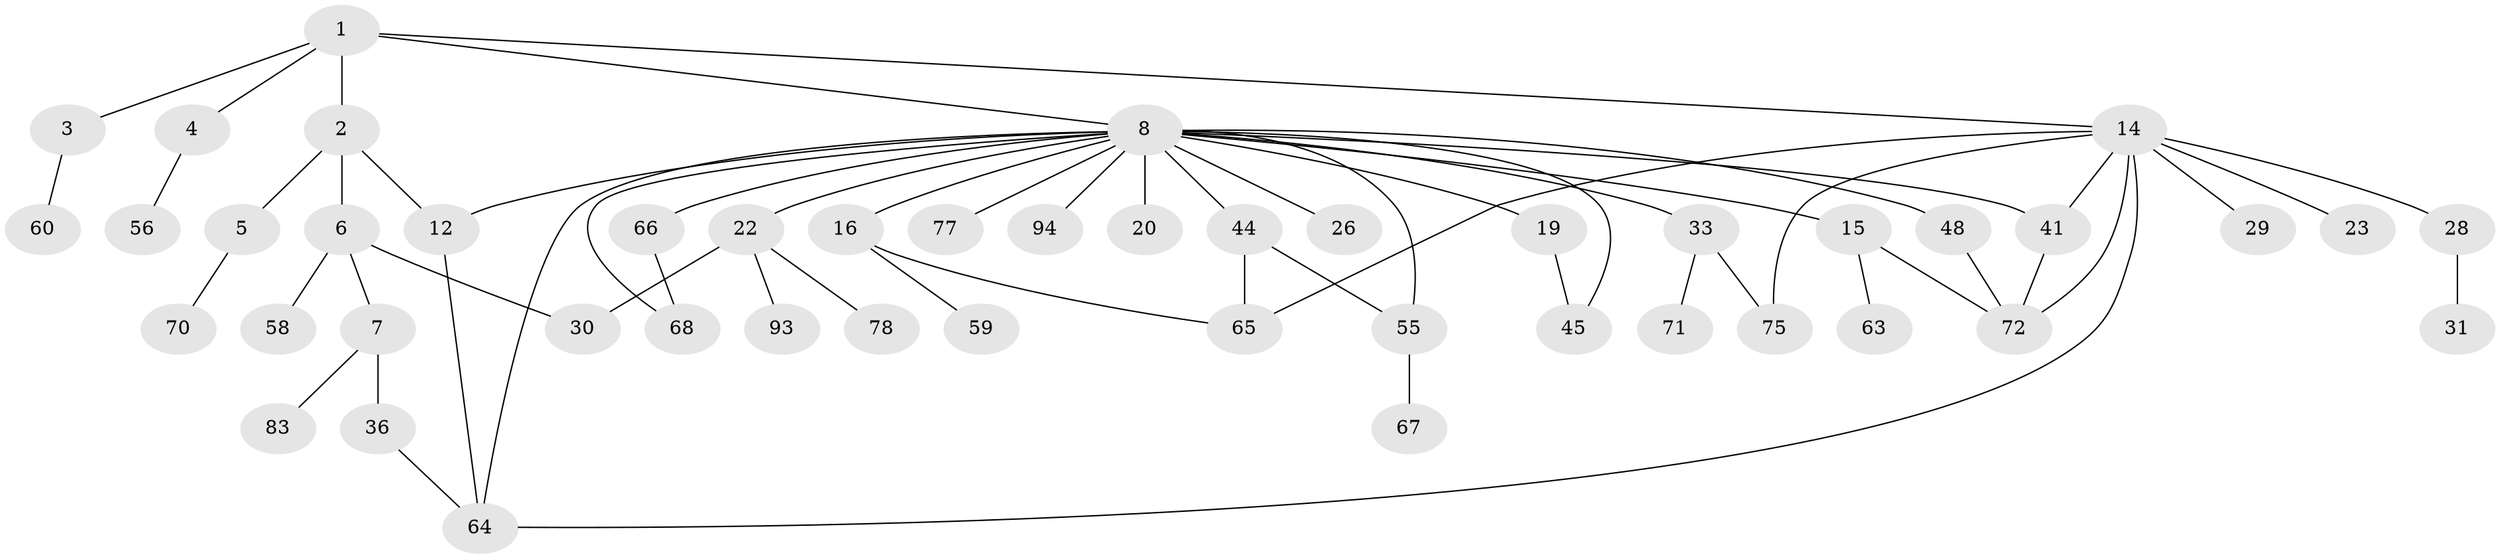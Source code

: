 // original degree distribution, {5: 0.031578947368421054, 4: 0.09473684210526316, 2: 0.2631578947368421, 3: 0.2, 7: 0.010526315789473684, 6: 0.031578947368421054, 1: 0.3684210526315789}
// Generated by graph-tools (version 1.1) at 2025/17/03/04/25 18:17:04]
// undirected, 47 vertices, 61 edges
graph export_dot {
graph [start="1"]
  node [color=gray90,style=filled];
  1;
  2;
  3 [super="+39"];
  4;
  5 [super="+32+52"];
  6 [super="+25"];
  7 [super="+73"];
  8 [super="+69+18+9"];
  12 [super="+54"];
  14 [super="+49+47+21"];
  15;
  16;
  19;
  20;
  22 [super="+27+40"];
  23 [super="+88"];
  26;
  28;
  29 [super="+46+38+82"];
  30;
  31;
  33;
  36;
  41 [super="+43"];
  44 [super="+50+74"];
  45;
  48 [super="+86+76"];
  55 [super="+57"];
  56;
  58;
  59;
  60;
  63;
  64;
  65;
  66;
  67;
  68 [super="+90"];
  70;
  71;
  72;
  75 [super="+79"];
  77;
  78;
  83;
  93;
  94;
  1 -- 2;
  1 -- 3;
  1 -- 4;
  1 -- 8;
  1 -- 14;
  2 -- 5;
  2 -- 6;
  2 -- 12;
  3 -- 60;
  4 -- 56;
  5 -- 70;
  6 -- 7;
  6 -- 58;
  6 -- 30;
  7 -- 36;
  7 -- 83;
  8 -- 26;
  8 -- 68;
  8 -- 94;
  8 -- 45;
  8 -- 55;
  8 -- 64;
  8 -- 33;
  8 -- 66;
  8 -- 41;
  8 -- 44;
  8 -- 12;
  8 -- 77;
  8 -- 15;
  8 -- 16;
  8 -- 48;
  8 -- 19;
  8 -- 20;
  8 -- 22;
  12 -- 64;
  14 -- 23;
  14 -- 64;
  14 -- 41;
  14 -- 75;
  14 -- 65;
  14 -- 72;
  14 -- 28;
  14 -- 29;
  15 -- 63;
  15 -- 72;
  16 -- 59;
  16 -- 65;
  19 -- 45;
  22 -- 30;
  22 -- 78;
  22 -- 93;
  28 -- 31;
  33 -- 71;
  33 -- 75;
  36 -- 64;
  41 -- 72;
  44 -- 55;
  44 -- 65;
  48 -- 72;
  55 -- 67;
  66 -- 68;
}
